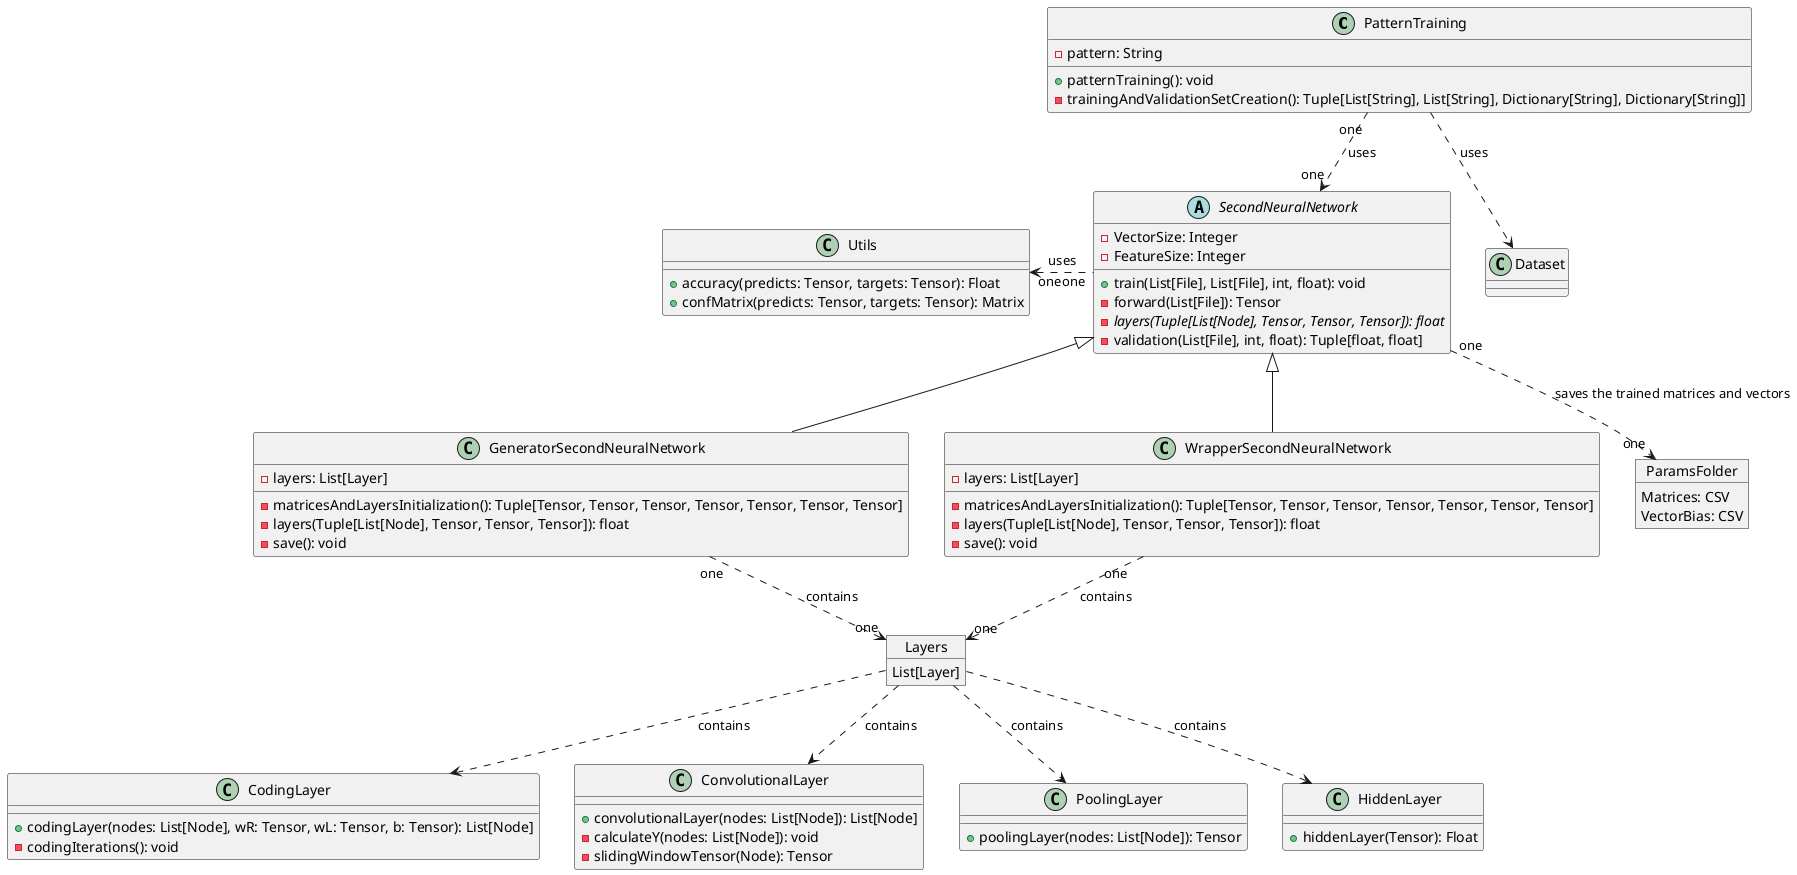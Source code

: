 @startuml Pattern_training-model

class PatternTraining {
    - pattern: String
    + patternTraining(): void
    - trainingAndValidationSetCreation(): Tuple[List[String], List[String], Dictionary[String], Dictionary[String]]
}


' Layers
class CodingLayer {
    + codingLayer(nodes: List[Node], wR: Tensor, wL: Tensor, b: Tensor): List[Node]
    - codingIterations(): void
}

class ConvolutionalLayer {
    + convolutionalLayer(nodes: List[Node]): List[Node]
    - calculateY(nodes: List[Node]): void
    - slidingWindowTensor(Node): Tensor
}


class PoolingLayer {
    + poolingLayer(nodes: List[Node]): Tensor
}

class HiddenLayer{
    + hiddenLayer(Tensor): Float
}

'Second Neural Network
abstract class SecondNeuralNetwork {
    - VectorSize: Integer
    - FeatureSize: Integer 
    + train(List[File], List[File], int, float): void
    - forward(List[File]): Tensor
    - {abstract} layers(Tuple[List[Node], Tensor, Tensor, Tensor]): float
    - validation(List[File], int, float): Tuple[float, float]
}

class GeneratorSecondNeuralNetwork extends SecondNeuralNetwork {
    - layers: List[Layer]
    - matricesAndLayersInitialization(): Tuple[Tensor, Tensor, Tensor, Tensor, Tensor, Tensor, Tensor]
    - layers(Tuple[List[Node], Tensor, Tensor, Tensor]): float
    - save(): void
}

class WrapperSecondNeuralNetwork extends SecondNeuralNetwork {
    - layers: List[Layer]
    - matricesAndLayersInitialization(): Tuple[Tensor, Tensor, Tensor, Tensor, Tensor, Tensor, Tensor]
    - layers(Tuple[List[Node], Tensor, Tensor, Tensor]): float
    - save(): void
}

class Dataset {

}

object Layers {
    List[Layer]
}

object ParamsFolder{
    Matrices: CSV
    VectorBias: CSV
}


class Utils{
    + accuracy(predicts: Tensor, targets: Tensor): Float
    + confMatrix(predicts: Tensor, targets: Tensor): Matrix
}


PatternTraining "one" ..> "one" SecondNeuralNetwork : uses
PatternTraining ..> Dataset : uses
SecondNeuralNetwork "one" .left.> "one" Utils : uses

GeneratorSecondNeuralNetwork "one"..> "one" Layers: contains
WrapperSecondNeuralNetwork "one"..> "one" Layers: contains

Layers ..> CodingLayer: contains
Layers ..> ConvolutionalLayer: contains
Layers ..> PoolingLayer: contains
Layers ..> HiddenLayer: contains

SecondNeuralNetwork "one" ..> "one" ParamsFolder: saves the trained matrices and vectors



@enduml